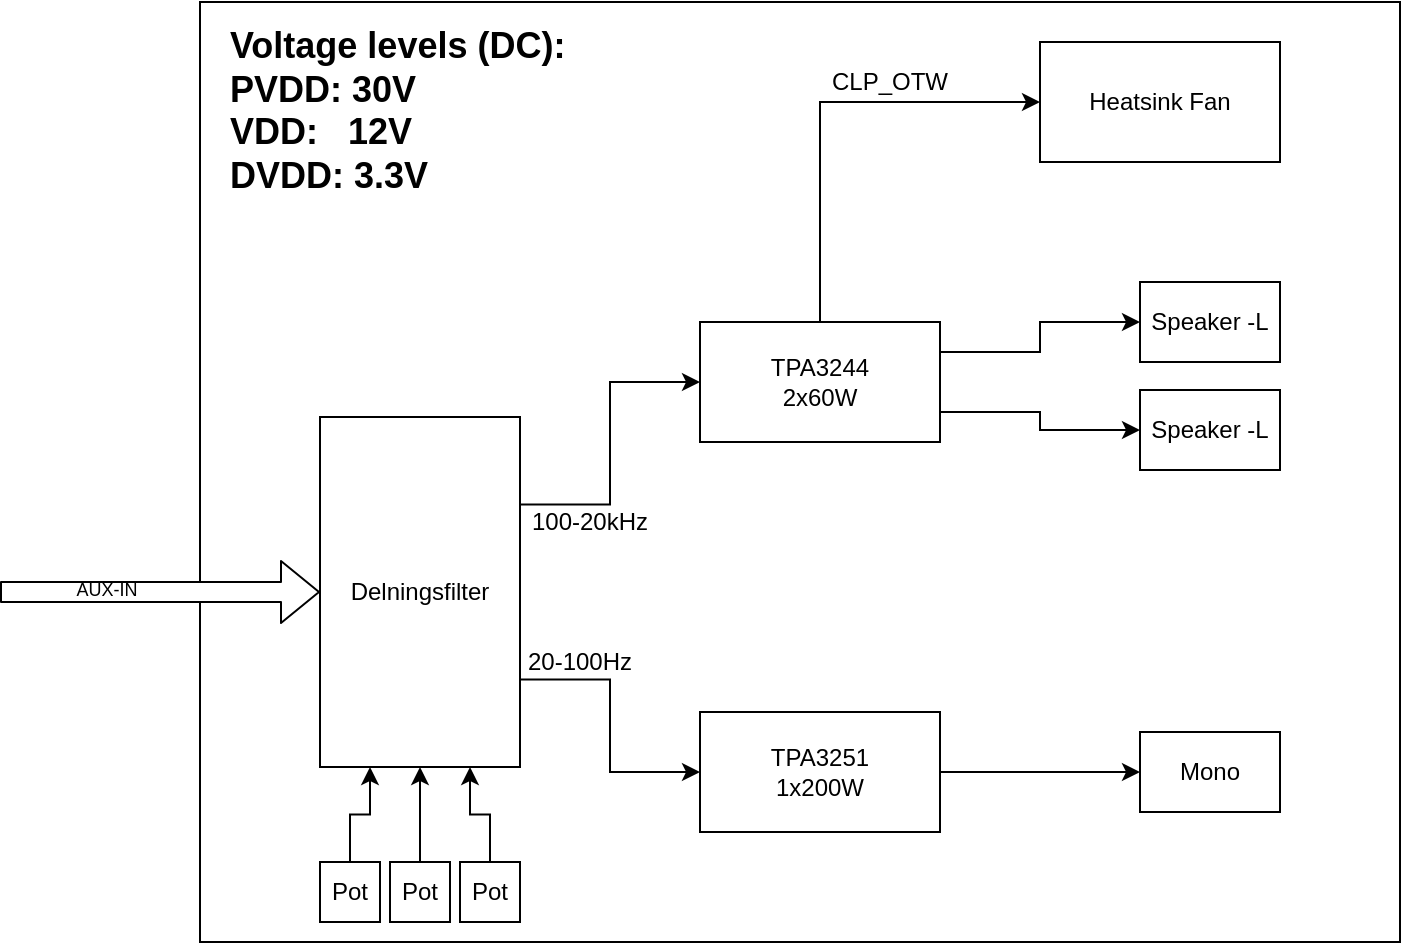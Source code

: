 <mxfile version="14.1.8" type="device"><diagram id="aFCmvRGNOCI-hhNVUhPd" name="Page-1"><mxGraphModel dx="920" dy="868" grid="1" gridSize="10" guides="1" tooltips="1" connect="1" arrows="1" fold="1" page="1" pageScale="1" pageWidth="1169" pageHeight="827" math="0" shadow="0"><root><mxCell id="0"/><mxCell id="1" parent="0"/><mxCell id="Fwg9t9nEmIcbAaSvSscl-1" value="" style="rounded=0;whiteSpace=wrap;html=1;fillColor=none;" vertex="1" parent="1"><mxGeometry x="160" y="200" width="600" height="470" as="geometry"/></mxCell><mxCell id="Fwg9t9nEmIcbAaSvSscl-18" style="edgeStyle=orthogonalEdgeStyle;rounded=0;orthogonalLoop=1;jettySize=auto;html=1;entryX=0;entryY=0.5;entryDx=0;entryDy=0;" edge="1" parent="1" source="Fwg9t9nEmIcbAaSvSscl-2" target="Fwg9t9nEmIcbAaSvSscl-16"><mxGeometry relative="1" as="geometry"><Array as="points"><mxPoint x="470" y="250"/></Array></mxGeometry></mxCell><mxCell id="Fwg9t9nEmIcbAaSvSscl-23" style="edgeStyle=orthogonalEdgeStyle;rounded=0;orthogonalLoop=1;jettySize=auto;html=1;exitX=1;exitY=0.25;exitDx=0;exitDy=0;entryX=0;entryY=0.5;entryDx=0;entryDy=0;" edge="1" parent="1" source="Fwg9t9nEmIcbAaSvSscl-2" target="Fwg9t9nEmIcbAaSvSscl-21"><mxGeometry relative="1" as="geometry"/></mxCell><mxCell id="Fwg9t9nEmIcbAaSvSscl-24" style="edgeStyle=orthogonalEdgeStyle;rounded=0;orthogonalLoop=1;jettySize=auto;html=1;exitX=1;exitY=0.75;exitDx=0;exitDy=0;entryX=0;entryY=0.5;entryDx=0;entryDy=0;" edge="1" parent="1" source="Fwg9t9nEmIcbAaSvSscl-2" target="Fwg9t9nEmIcbAaSvSscl-22"><mxGeometry relative="1" as="geometry"/></mxCell><mxCell id="Fwg9t9nEmIcbAaSvSscl-2" value="TPA3244&lt;br&gt;2x60W" style="rounded=0;whiteSpace=wrap;html=1;fillColor=none;" vertex="1" parent="1"><mxGeometry x="410" y="360" width="120" height="60" as="geometry"/></mxCell><mxCell id="Fwg9t9nEmIcbAaSvSscl-26" style="edgeStyle=orthogonalEdgeStyle;rounded=0;orthogonalLoop=1;jettySize=auto;html=1;exitX=1;exitY=0.5;exitDx=0;exitDy=0;entryX=0;entryY=0.5;entryDx=0;entryDy=0;" edge="1" parent="1" source="Fwg9t9nEmIcbAaSvSscl-3" target="Fwg9t9nEmIcbAaSvSscl-25"><mxGeometry relative="1" as="geometry"/></mxCell><mxCell id="Fwg9t9nEmIcbAaSvSscl-3" value="TPA3251&lt;br&gt;1x200W" style="rounded=0;whiteSpace=wrap;html=1;fillColor=none;" vertex="1" parent="1"><mxGeometry x="410" y="555" width="120" height="60" as="geometry"/></mxCell><mxCell id="Fwg9t9nEmIcbAaSvSscl-6" style="edgeStyle=orthogonalEdgeStyle;rounded=0;orthogonalLoop=1;jettySize=auto;html=1;exitX=1;exitY=0.25;exitDx=0;exitDy=0;entryX=0;entryY=0.5;entryDx=0;entryDy=0;" edge="1" parent="1" source="Fwg9t9nEmIcbAaSvSscl-4" target="Fwg9t9nEmIcbAaSvSscl-2"><mxGeometry relative="1" as="geometry"/></mxCell><mxCell id="Fwg9t9nEmIcbAaSvSscl-7" style="edgeStyle=orthogonalEdgeStyle;rounded=0;orthogonalLoop=1;jettySize=auto;html=1;exitX=1;exitY=0.75;exitDx=0;exitDy=0;entryX=0;entryY=0.5;entryDx=0;entryDy=0;" edge="1" parent="1" source="Fwg9t9nEmIcbAaSvSscl-4" target="Fwg9t9nEmIcbAaSvSscl-3"><mxGeometry relative="1" as="geometry"/></mxCell><mxCell id="Fwg9t9nEmIcbAaSvSscl-4" value="Delningsfilter" style="rounded=0;whiteSpace=wrap;html=1;fillColor=none;" vertex="1" parent="1"><mxGeometry x="220" y="407.5" width="100" height="175" as="geometry"/></mxCell><mxCell id="Fwg9t9nEmIcbAaSvSscl-8" value="20-100Hz" style="text;html=1;strokeColor=none;fillColor=none;align=center;verticalAlign=middle;whiteSpace=wrap;rounded=0;" vertex="1" parent="1"><mxGeometry x="320" y="520" width="60" height="20" as="geometry"/></mxCell><mxCell id="Fwg9t9nEmIcbAaSvSscl-9" value="100-20kHz" style="text;html=1;strokeColor=none;fillColor=none;align=center;verticalAlign=middle;whiteSpace=wrap;rounded=0;" vertex="1" parent="1"><mxGeometry x="320" y="450" width="70" height="20" as="geometry"/></mxCell><mxCell id="Fwg9t9nEmIcbAaSvSscl-13" style="edgeStyle=orthogonalEdgeStyle;rounded=0;orthogonalLoop=1;jettySize=auto;html=1;exitX=0.5;exitY=0;exitDx=0;exitDy=0;entryX=0.25;entryY=1;entryDx=0;entryDy=0;" edge="1" parent="1" source="Fwg9t9nEmIcbAaSvSscl-10" target="Fwg9t9nEmIcbAaSvSscl-4"><mxGeometry relative="1" as="geometry"/></mxCell><mxCell id="Fwg9t9nEmIcbAaSvSscl-10" value="Pot" style="rounded=0;whiteSpace=wrap;html=1;fillColor=none;" vertex="1" parent="1"><mxGeometry x="220" y="630" width="30" height="30" as="geometry"/></mxCell><mxCell id="Fwg9t9nEmIcbAaSvSscl-14" style="edgeStyle=orthogonalEdgeStyle;rounded=0;orthogonalLoop=1;jettySize=auto;html=1;exitX=0.5;exitY=0;exitDx=0;exitDy=0;entryX=0.5;entryY=1;entryDx=0;entryDy=0;" edge="1" parent="1" source="Fwg9t9nEmIcbAaSvSscl-11" target="Fwg9t9nEmIcbAaSvSscl-4"><mxGeometry relative="1" as="geometry"/></mxCell><mxCell id="Fwg9t9nEmIcbAaSvSscl-11" value="Pot" style="rounded=0;whiteSpace=wrap;html=1;fillColor=none;" vertex="1" parent="1"><mxGeometry x="255" y="630" width="30" height="30" as="geometry"/></mxCell><mxCell id="Fwg9t9nEmIcbAaSvSscl-15" style="edgeStyle=orthogonalEdgeStyle;rounded=0;orthogonalLoop=1;jettySize=auto;html=1;exitX=0.5;exitY=0;exitDx=0;exitDy=0;entryX=0.75;entryY=1;entryDx=0;entryDy=0;" edge="1" parent="1" source="Fwg9t9nEmIcbAaSvSscl-12" target="Fwg9t9nEmIcbAaSvSscl-4"><mxGeometry relative="1" as="geometry"/></mxCell><mxCell id="Fwg9t9nEmIcbAaSvSscl-12" value="Pot" style="rounded=0;whiteSpace=wrap;html=1;fillColor=none;" vertex="1" parent="1"><mxGeometry x="290" y="630" width="30" height="30" as="geometry"/></mxCell><mxCell id="Fwg9t9nEmIcbAaSvSscl-16" value="Heatsink Fan" style="rounded=0;whiteSpace=wrap;html=1;fillColor=none;" vertex="1" parent="1"><mxGeometry x="580" y="220" width="120" height="60" as="geometry"/></mxCell><mxCell id="Fwg9t9nEmIcbAaSvSscl-19" value="CLP_OTW" style="text;html=1;strokeColor=none;fillColor=none;align=center;verticalAlign=middle;whiteSpace=wrap;rounded=0;" vertex="1" parent="1"><mxGeometry x="470" y="230" width="70" height="20" as="geometry"/></mxCell><mxCell id="Fwg9t9nEmIcbAaSvSscl-21" value="Speaker -L" style="rounded=0;whiteSpace=wrap;html=1;fillColor=none;" vertex="1" parent="1"><mxGeometry x="630" y="340" width="70" height="40" as="geometry"/></mxCell><mxCell id="Fwg9t9nEmIcbAaSvSscl-22" value="Speaker -L" style="rounded=0;whiteSpace=wrap;html=1;fillColor=none;" vertex="1" parent="1"><mxGeometry x="630" y="394" width="70" height="40" as="geometry"/></mxCell><mxCell id="Fwg9t9nEmIcbAaSvSscl-25" value="Mono" style="rounded=0;whiteSpace=wrap;html=1;fillColor=none;" vertex="1" parent="1"><mxGeometry x="630" y="565" width="70" height="40" as="geometry"/></mxCell><mxCell id="Fwg9t9nEmIcbAaSvSscl-28" value="" style="shape=flexArrow;endArrow=classic;html=1;entryX=0;entryY=0.5;entryDx=0;entryDy=0;fillColor=#ffffff;" edge="1" parent="1" target="Fwg9t9nEmIcbAaSvSscl-4"><mxGeometry width="50" height="50" relative="1" as="geometry"><mxPoint x="60" y="495" as="sourcePoint"/><mxPoint x="110" y="470" as="targetPoint"/></mxGeometry></mxCell><mxCell id="Fwg9t9nEmIcbAaSvSscl-29" value="AUX-IN" style="edgeLabel;html=1;align=center;verticalAlign=middle;resizable=0;points=[];labelBackgroundColor=none;fontSize=9;" vertex="1" connectable="0" parent="Fwg9t9nEmIcbAaSvSscl-28"><mxGeometry x="-0.345" y="1" relative="1" as="geometry"><mxPoint as="offset"/></mxGeometry></mxCell><mxCell id="Fwg9t9nEmIcbAaSvSscl-32" value="&lt;h1&gt;Voltage levels (DC):&lt;br&gt;PVDD: 30V&lt;br&gt;VDD:&amp;nbsp; &amp;nbsp;12V&lt;br&gt;DVDD: 3.3V&lt;/h1&gt;" style="text;html=1;strokeColor=none;fillColor=none;spacing=5;spacingTop=-20;whiteSpace=wrap;overflow=hidden;rounded=0;labelBackgroundColor=none;fontSize=9;" vertex="1" parent="1"><mxGeometry x="170" y="210" width="190" height="120" as="geometry"/></mxCell></root></mxGraphModel></diagram></mxfile>